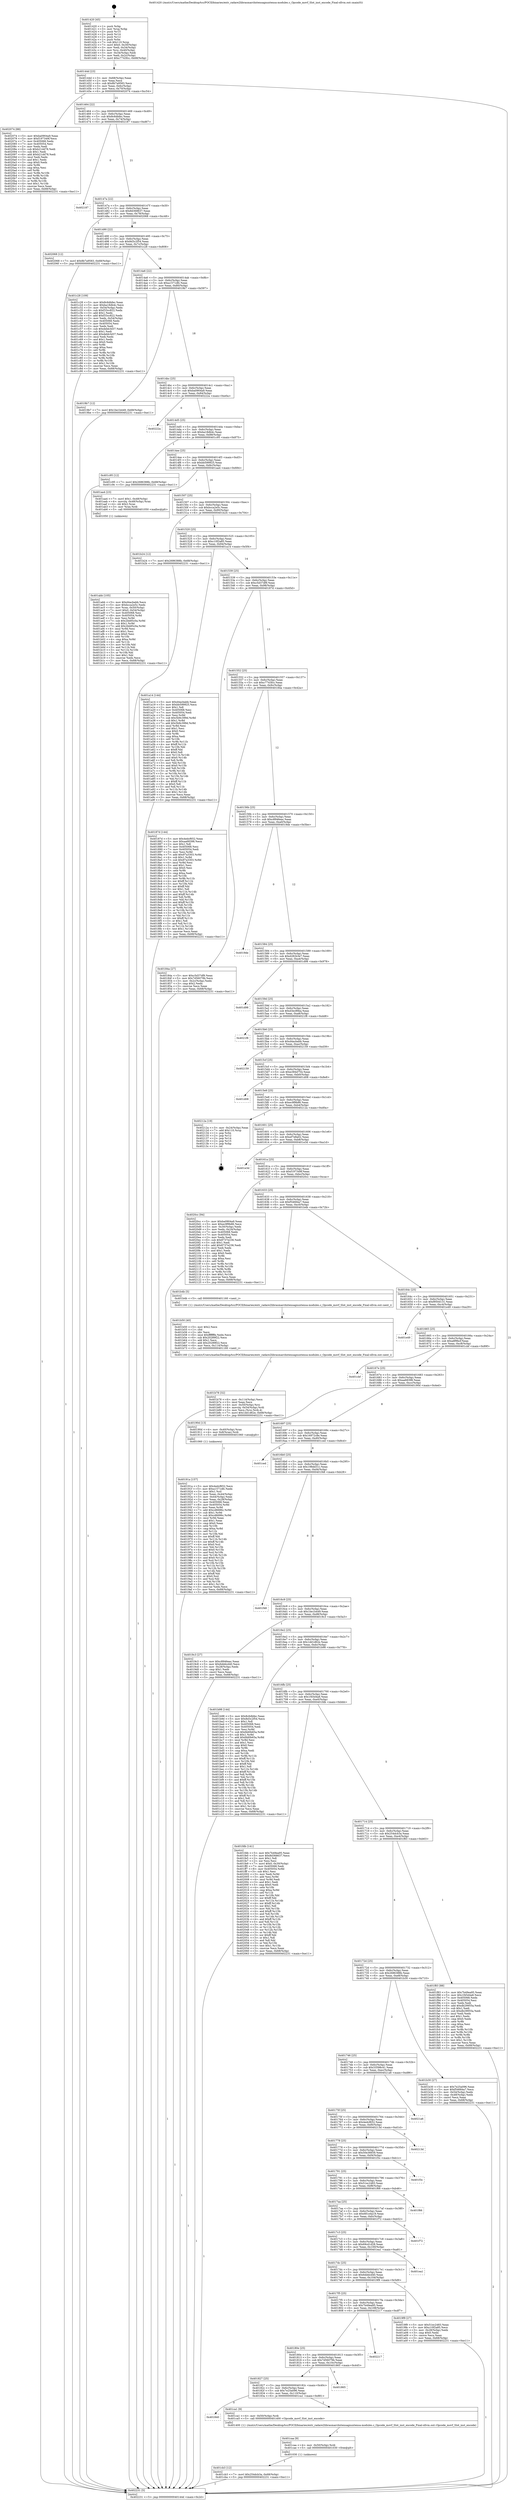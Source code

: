 digraph "0x401420" {
  label = "0x401420 (/mnt/c/Users/mathe/Desktop/tcc/POCII/binaries/extr_radare2librasmarchxtensagnuxtensa-modules.c_Opcode_movf_Slot_inst_encode_Final-ollvm.out::main(0))"
  labelloc = "t"
  node[shape=record]

  Entry [label="",width=0.3,height=0.3,shape=circle,fillcolor=black,style=filled]
  "0x40144d" [label="{
     0x40144d [23]\l
     | [instrs]\l
     &nbsp;&nbsp;0x40144d \<+3\>: mov -0x68(%rbp),%eax\l
     &nbsp;&nbsp;0x401450 \<+2\>: mov %eax,%ecx\l
     &nbsp;&nbsp;0x401452 \<+6\>: sub $0x8b7a9583,%ecx\l
     &nbsp;&nbsp;0x401458 \<+3\>: mov %eax,-0x6c(%rbp)\l
     &nbsp;&nbsp;0x40145b \<+3\>: mov %ecx,-0x70(%rbp)\l
     &nbsp;&nbsp;0x40145e \<+6\>: je 0000000000402074 \<main+0xc54\>\l
  }"]
  "0x402074" [label="{
     0x402074 [88]\l
     | [instrs]\l
     &nbsp;&nbsp;0x402074 \<+5\>: mov $0xba0904a9,%eax\l
     &nbsp;&nbsp;0x402079 \<+5\>: mov $0xf197349f,%ecx\l
     &nbsp;&nbsp;0x40207e \<+7\>: mov 0x405068,%edx\l
     &nbsp;&nbsp;0x402085 \<+7\>: mov 0x405054,%esi\l
     &nbsp;&nbsp;0x40208c \<+2\>: mov %edx,%edi\l
     &nbsp;&nbsp;0x40208e \<+6\>: sub $0xb21dd78,%edi\l
     &nbsp;&nbsp;0x402094 \<+3\>: sub $0x1,%edi\l
     &nbsp;&nbsp;0x402097 \<+6\>: add $0xb21dd78,%edi\l
     &nbsp;&nbsp;0x40209d \<+3\>: imul %edi,%edx\l
     &nbsp;&nbsp;0x4020a0 \<+3\>: and $0x1,%edx\l
     &nbsp;&nbsp;0x4020a3 \<+3\>: cmp $0x0,%edx\l
     &nbsp;&nbsp;0x4020a6 \<+4\>: sete %r8b\l
     &nbsp;&nbsp;0x4020aa \<+3\>: cmp $0xa,%esi\l
     &nbsp;&nbsp;0x4020ad \<+4\>: setl %r9b\l
     &nbsp;&nbsp;0x4020b1 \<+3\>: mov %r8b,%r10b\l
     &nbsp;&nbsp;0x4020b4 \<+3\>: and %r9b,%r10b\l
     &nbsp;&nbsp;0x4020b7 \<+3\>: xor %r9b,%r8b\l
     &nbsp;&nbsp;0x4020ba \<+3\>: or %r8b,%r10b\l
     &nbsp;&nbsp;0x4020bd \<+4\>: test $0x1,%r10b\l
     &nbsp;&nbsp;0x4020c1 \<+3\>: cmovne %ecx,%eax\l
     &nbsp;&nbsp;0x4020c4 \<+3\>: mov %eax,-0x68(%rbp)\l
     &nbsp;&nbsp;0x4020c7 \<+5\>: jmp 0000000000402231 \<main+0xe11\>\l
  }"]
  "0x401464" [label="{
     0x401464 [22]\l
     | [instrs]\l
     &nbsp;&nbsp;0x401464 \<+5\>: jmp 0000000000401469 \<main+0x49\>\l
     &nbsp;&nbsp;0x401469 \<+3\>: mov -0x6c(%rbp),%eax\l
     &nbsp;&nbsp;0x40146c \<+5\>: sub $0x8c6dbfec,%eax\l
     &nbsp;&nbsp;0x401471 \<+3\>: mov %eax,-0x74(%rbp)\l
     &nbsp;&nbsp;0x401474 \<+6\>: je 0000000000402187 \<main+0xd67\>\l
  }"]
  Exit [label="",width=0.3,height=0.3,shape=circle,fillcolor=black,style=filled,peripheries=2]
  "0x402187" [label="{
     0x402187\l
  }", style=dashed]
  "0x40147a" [label="{
     0x40147a [22]\l
     | [instrs]\l
     &nbsp;&nbsp;0x40147a \<+5\>: jmp 000000000040147f \<main+0x5f\>\l
     &nbsp;&nbsp;0x40147f \<+3\>: mov -0x6c(%rbp),%eax\l
     &nbsp;&nbsp;0x401482 \<+5\>: sub $0x8d368637,%eax\l
     &nbsp;&nbsp;0x401487 \<+3\>: mov %eax,-0x78(%rbp)\l
     &nbsp;&nbsp;0x40148a \<+6\>: je 0000000000402068 \<main+0xc48\>\l
  }"]
  "0x401cb3" [label="{
     0x401cb3 [12]\l
     | [instrs]\l
     &nbsp;&nbsp;0x401cb3 \<+7\>: movl $0x254dcb3a,-0x68(%rbp)\l
     &nbsp;&nbsp;0x401cba \<+5\>: jmp 0000000000402231 \<main+0xe11\>\l
  }"]
  "0x402068" [label="{
     0x402068 [12]\l
     | [instrs]\l
     &nbsp;&nbsp;0x402068 \<+7\>: movl $0x8b7a9583,-0x68(%rbp)\l
     &nbsp;&nbsp;0x40206f \<+5\>: jmp 0000000000402231 \<main+0xe11\>\l
  }"]
  "0x401490" [label="{
     0x401490 [22]\l
     | [instrs]\l
     &nbsp;&nbsp;0x401490 \<+5\>: jmp 0000000000401495 \<main+0x75\>\l
     &nbsp;&nbsp;0x401495 \<+3\>: mov -0x6c(%rbp),%eax\l
     &nbsp;&nbsp;0x401498 \<+5\>: sub $0x8d3c2f54,%eax\l
     &nbsp;&nbsp;0x40149d \<+3\>: mov %eax,-0x7c(%rbp)\l
     &nbsp;&nbsp;0x4014a0 \<+6\>: je 0000000000401c28 \<main+0x808\>\l
  }"]
  "0x401caa" [label="{
     0x401caa [9]\l
     | [instrs]\l
     &nbsp;&nbsp;0x401caa \<+4\>: mov -0x50(%rbp),%rdi\l
     &nbsp;&nbsp;0x401cae \<+5\>: call 0000000000401030 \<free@plt\>\l
     | [calls]\l
     &nbsp;&nbsp;0x401030 \{1\} (unknown)\l
  }"]
  "0x401c28" [label="{
     0x401c28 [109]\l
     | [instrs]\l
     &nbsp;&nbsp;0x401c28 \<+5\>: mov $0x8c6dbfec,%eax\l
     &nbsp;&nbsp;0x401c2d \<+5\>: mov $0xba18db4c,%ecx\l
     &nbsp;&nbsp;0x401c32 \<+3\>: mov -0x54(%rbp),%edx\l
     &nbsp;&nbsp;0x401c35 \<+6\>: sub $0xf33cc822,%edx\l
     &nbsp;&nbsp;0x401c3b \<+3\>: add $0x1,%edx\l
     &nbsp;&nbsp;0x401c3e \<+6\>: add $0xf33cc822,%edx\l
     &nbsp;&nbsp;0x401c44 \<+3\>: mov %edx,-0x54(%rbp)\l
     &nbsp;&nbsp;0x401c47 \<+7\>: mov 0x405068,%edx\l
     &nbsp;&nbsp;0x401c4e \<+7\>: mov 0x405054,%esi\l
     &nbsp;&nbsp;0x401c55 \<+2\>: mov %edx,%edi\l
     &nbsp;&nbsp;0x401c57 \<+6\>: sub $0xdebb3d37,%edi\l
     &nbsp;&nbsp;0x401c5d \<+3\>: sub $0x1,%edi\l
     &nbsp;&nbsp;0x401c60 \<+6\>: add $0xdebb3d37,%edi\l
     &nbsp;&nbsp;0x401c66 \<+3\>: imul %edi,%edx\l
     &nbsp;&nbsp;0x401c69 \<+3\>: and $0x1,%edx\l
     &nbsp;&nbsp;0x401c6c \<+3\>: cmp $0x0,%edx\l
     &nbsp;&nbsp;0x401c6f \<+4\>: sete %r8b\l
     &nbsp;&nbsp;0x401c73 \<+3\>: cmp $0xa,%esi\l
     &nbsp;&nbsp;0x401c76 \<+4\>: setl %r9b\l
     &nbsp;&nbsp;0x401c7a \<+3\>: mov %r8b,%r10b\l
     &nbsp;&nbsp;0x401c7d \<+3\>: and %r9b,%r10b\l
     &nbsp;&nbsp;0x401c80 \<+3\>: xor %r9b,%r8b\l
     &nbsp;&nbsp;0x401c83 \<+3\>: or %r8b,%r10b\l
     &nbsp;&nbsp;0x401c86 \<+4\>: test $0x1,%r10b\l
     &nbsp;&nbsp;0x401c8a \<+3\>: cmovne %ecx,%eax\l
     &nbsp;&nbsp;0x401c8d \<+3\>: mov %eax,-0x68(%rbp)\l
     &nbsp;&nbsp;0x401c90 \<+5\>: jmp 0000000000402231 \<main+0xe11\>\l
  }"]
  "0x4014a6" [label="{
     0x4014a6 [22]\l
     | [instrs]\l
     &nbsp;&nbsp;0x4014a6 \<+5\>: jmp 00000000004014ab \<main+0x8b\>\l
     &nbsp;&nbsp;0x4014ab \<+3\>: mov -0x6c(%rbp),%eax\l
     &nbsp;&nbsp;0x4014ae \<+5\>: sub $0xa1571dfc,%eax\l
     &nbsp;&nbsp;0x4014b3 \<+3\>: mov %eax,-0x80(%rbp)\l
     &nbsp;&nbsp;0x4014b6 \<+6\>: je 00000000004019b7 \<main+0x597\>\l
  }"]
  "0x401840" [label="{
     0x401840\l
  }", style=dashed]
  "0x4019b7" [label="{
     0x4019b7 [12]\l
     | [instrs]\l
     &nbsp;&nbsp;0x4019b7 \<+7\>: movl $0x1be1b449,-0x68(%rbp)\l
     &nbsp;&nbsp;0x4019be \<+5\>: jmp 0000000000402231 \<main+0xe11\>\l
  }"]
  "0x4014bc" [label="{
     0x4014bc [25]\l
     | [instrs]\l
     &nbsp;&nbsp;0x4014bc \<+5\>: jmp 00000000004014c1 \<main+0xa1\>\l
     &nbsp;&nbsp;0x4014c1 \<+3\>: mov -0x6c(%rbp),%eax\l
     &nbsp;&nbsp;0x4014c4 \<+5\>: sub $0xba0904a9,%eax\l
     &nbsp;&nbsp;0x4014c9 \<+6\>: mov %eax,-0x84(%rbp)\l
     &nbsp;&nbsp;0x4014cf \<+6\>: je 000000000040222a \<main+0xe0a\>\l
  }"]
  "0x401ca1" [label="{
     0x401ca1 [9]\l
     | [instrs]\l
     &nbsp;&nbsp;0x401ca1 \<+4\>: mov -0x50(%rbp),%rdi\l
     &nbsp;&nbsp;0x401ca5 \<+5\>: call 0000000000401400 \<Opcode_movf_Slot_inst_encode\>\l
     | [calls]\l
     &nbsp;&nbsp;0x401400 \{1\} (/mnt/c/Users/mathe/Desktop/tcc/POCII/binaries/extr_radare2librasmarchxtensagnuxtensa-modules.c_Opcode_movf_Slot_inst_encode_Final-ollvm.out::Opcode_movf_Slot_inst_encode)\l
  }"]
  "0x40222a" [label="{
     0x40222a\l
  }", style=dashed]
  "0x4014d5" [label="{
     0x4014d5 [25]\l
     | [instrs]\l
     &nbsp;&nbsp;0x4014d5 \<+5\>: jmp 00000000004014da \<main+0xba\>\l
     &nbsp;&nbsp;0x4014da \<+3\>: mov -0x6c(%rbp),%eax\l
     &nbsp;&nbsp;0x4014dd \<+5\>: sub $0xba18db4c,%eax\l
     &nbsp;&nbsp;0x4014e2 \<+6\>: mov %eax,-0x88(%rbp)\l
     &nbsp;&nbsp;0x4014e8 \<+6\>: je 0000000000401c95 \<main+0x875\>\l
  }"]
  "0x401827" [label="{
     0x401827 [25]\l
     | [instrs]\l
     &nbsp;&nbsp;0x401827 \<+5\>: jmp 000000000040182c \<main+0x40c\>\l
     &nbsp;&nbsp;0x40182c \<+3\>: mov -0x6c(%rbp),%eax\l
     &nbsp;&nbsp;0x40182f \<+5\>: sub $0x7e25a096,%eax\l
     &nbsp;&nbsp;0x401834 \<+6\>: mov %eax,-0x110(%rbp)\l
     &nbsp;&nbsp;0x40183a \<+6\>: je 0000000000401ca1 \<main+0x881\>\l
  }"]
  "0x401c95" [label="{
     0x401c95 [12]\l
     | [instrs]\l
     &nbsp;&nbsp;0x401c95 \<+7\>: movl $0x2686388b,-0x68(%rbp)\l
     &nbsp;&nbsp;0x401c9c \<+5\>: jmp 0000000000402231 \<main+0xe11\>\l
  }"]
  "0x4014ee" [label="{
     0x4014ee [25]\l
     | [instrs]\l
     &nbsp;&nbsp;0x4014ee \<+5\>: jmp 00000000004014f3 \<main+0xd3\>\l
     &nbsp;&nbsp;0x4014f3 \<+3\>: mov -0x6c(%rbp),%eax\l
     &nbsp;&nbsp;0x4014f6 \<+5\>: sub $0xbb599925,%eax\l
     &nbsp;&nbsp;0x4014fb \<+6\>: mov %eax,-0x8c(%rbp)\l
     &nbsp;&nbsp;0x401501 \<+6\>: je 0000000000401aa4 \<main+0x684\>\l
  }"]
  "0x401865" [label="{
     0x401865\l
  }", style=dashed]
  "0x401aa4" [label="{
     0x401aa4 [23]\l
     | [instrs]\l
     &nbsp;&nbsp;0x401aa4 \<+7\>: movl $0x1,-0x48(%rbp)\l
     &nbsp;&nbsp;0x401aab \<+4\>: movslq -0x48(%rbp),%rax\l
     &nbsp;&nbsp;0x401aaf \<+4\>: shl $0x2,%rax\l
     &nbsp;&nbsp;0x401ab3 \<+3\>: mov %rax,%rdi\l
     &nbsp;&nbsp;0x401ab6 \<+5\>: call 0000000000401050 \<malloc@plt\>\l
     | [calls]\l
     &nbsp;&nbsp;0x401050 \{1\} (unknown)\l
  }"]
  "0x401507" [label="{
     0x401507 [25]\l
     | [instrs]\l
     &nbsp;&nbsp;0x401507 \<+5\>: jmp 000000000040150c \<main+0xec\>\l
     &nbsp;&nbsp;0x40150c \<+3\>: mov -0x6c(%rbp),%eax\l
     &nbsp;&nbsp;0x40150f \<+5\>: sub $0xbcca2e5c,%eax\l
     &nbsp;&nbsp;0x401514 \<+6\>: mov %eax,-0x90(%rbp)\l
     &nbsp;&nbsp;0x40151a \<+6\>: je 0000000000401b24 \<main+0x704\>\l
  }"]
  "0x40180e" [label="{
     0x40180e [25]\l
     | [instrs]\l
     &nbsp;&nbsp;0x40180e \<+5\>: jmp 0000000000401813 \<main+0x3f3\>\l
     &nbsp;&nbsp;0x401813 \<+3\>: mov -0x6c(%rbp),%eax\l
     &nbsp;&nbsp;0x401816 \<+5\>: sub $0x7d56079b,%eax\l
     &nbsp;&nbsp;0x40181b \<+6\>: mov %eax,-0x10c(%rbp)\l
     &nbsp;&nbsp;0x401821 \<+6\>: je 0000000000401865 \<main+0x445\>\l
  }"]
  "0x401b24" [label="{
     0x401b24 [12]\l
     | [instrs]\l
     &nbsp;&nbsp;0x401b24 \<+7\>: movl $0x2686388b,-0x68(%rbp)\l
     &nbsp;&nbsp;0x401b2b \<+5\>: jmp 0000000000402231 \<main+0xe11\>\l
  }"]
  "0x401520" [label="{
     0x401520 [25]\l
     | [instrs]\l
     &nbsp;&nbsp;0x401520 \<+5\>: jmp 0000000000401525 \<main+0x105\>\l
     &nbsp;&nbsp;0x401525 \<+3\>: mov -0x6c(%rbp),%eax\l
     &nbsp;&nbsp;0x401528 \<+5\>: sub $0xc10f2a85,%eax\l
     &nbsp;&nbsp;0x40152d \<+6\>: mov %eax,-0x94(%rbp)\l
     &nbsp;&nbsp;0x401533 \<+6\>: je 0000000000401a14 \<main+0x5f4\>\l
  }"]
  "0x402217" [label="{
     0x402217\l
  }", style=dashed]
  "0x401a14" [label="{
     0x401a14 [144]\l
     | [instrs]\l
     &nbsp;&nbsp;0x401a14 \<+5\>: mov $0xd4acbabb,%eax\l
     &nbsp;&nbsp;0x401a19 \<+5\>: mov $0xbb599925,%ecx\l
     &nbsp;&nbsp;0x401a1e \<+2\>: mov $0x1,%dl\l
     &nbsp;&nbsp;0x401a20 \<+7\>: mov 0x405068,%esi\l
     &nbsp;&nbsp;0x401a27 \<+7\>: mov 0x405054,%edi\l
     &nbsp;&nbsp;0x401a2e \<+3\>: mov %esi,%r8d\l
     &nbsp;&nbsp;0x401a31 \<+7\>: sub $0x5b9c399d,%r8d\l
     &nbsp;&nbsp;0x401a38 \<+4\>: sub $0x1,%r8d\l
     &nbsp;&nbsp;0x401a3c \<+7\>: add $0x5b9c399d,%r8d\l
     &nbsp;&nbsp;0x401a43 \<+4\>: imul %r8d,%esi\l
     &nbsp;&nbsp;0x401a47 \<+3\>: and $0x1,%esi\l
     &nbsp;&nbsp;0x401a4a \<+3\>: cmp $0x0,%esi\l
     &nbsp;&nbsp;0x401a4d \<+4\>: sete %r9b\l
     &nbsp;&nbsp;0x401a51 \<+3\>: cmp $0xa,%edi\l
     &nbsp;&nbsp;0x401a54 \<+4\>: setl %r10b\l
     &nbsp;&nbsp;0x401a58 \<+3\>: mov %r9b,%r11b\l
     &nbsp;&nbsp;0x401a5b \<+4\>: xor $0xff,%r11b\l
     &nbsp;&nbsp;0x401a5f \<+3\>: mov %r10b,%bl\l
     &nbsp;&nbsp;0x401a62 \<+3\>: xor $0xff,%bl\l
     &nbsp;&nbsp;0x401a65 \<+3\>: xor $0x0,%dl\l
     &nbsp;&nbsp;0x401a68 \<+3\>: mov %r11b,%r14b\l
     &nbsp;&nbsp;0x401a6b \<+4\>: and $0x0,%r14b\l
     &nbsp;&nbsp;0x401a6f \<+3\>: and %dl,%r9b\l
     &nbsp;&nbsp;0x401a72 \<+3\>: mov %bl,%r15b\l
     &nbsp;&nbsp;0x401a75 \<+4\>: and $0x0,%r15b\l
     &nbsp;&nbsp;0x401a79 \<+3\>: and %dl,%r10b\l
     &nbsp;&nbsp;0x401a7c \<+3\>: or %r9b,%r14b\l
     &nbsp;&nbsp;0x401a7f \<+3\>: or %r10b,%r15b\l
     &nbsp;&nbsp;0x401a82 \<+3\>: xor %r15b,%r14b\l
     &nbsp;&nbsp;0x401a85 \<+3\>: or %bl,%r11b\l
     &nbsp;&nbsp;0x401a88 \<+4\>: xor $0xff,%r11b\l
     &nbsp;&nbsp;0x401a8c \<+3\>: or $0x0,%dl\l
     &nbsp;&nbsp;0x401a8f \<+3\>: and %dl,%r11b\l
     &nbsp;&nbsp;0x401a92 \<+3\>: or %r11b,%r14b\l
     &nbsp;&nbsp;0x401a95 \<+4\>: test $0x1,%r14b\l
     &nbsp;&nbsp;0x401a99 \<+3\>: cmovne %ecx,%eax\l
     &nbsp;&nbsp;0x401a9c \<+3\>: mov %eax,-0x68(%rbp)\l
     &nbsp;&nbsp;0x401a9f \<+5\>: jmp 0000000000402231 \<main+0xe11\>\l
  }"]
  "0x401539" [label="{
     0x401539 [25]\l
     | [instrs]\l
     &nbsp;&nbsp;0x401539 \<+5\>: jmp 000000000040153e \<main+0x11e\>\l
     &nbsp;&nbsp;0x40153e \<+3\>: mov -0x6c(%rbp),%eax\l
     &nbsp;&nbsp;0x401541 \<+5\>: sub $0xc5d37df9,%eax\l
     &nbsp;&nbsp;0x401546 \<+6\>: mov %eax,-0x98(%rbp)\l
     &nbsp;&nbsp;0x40154c \<+6\>: je 000000000040187d \<main+0x45d\>\l
  }"]
  "0x401b78" [label="{
     0x401b78 [32]\l
     | [instrs]\l
     &nbsp;&nbsp;0x401b78 \<+6\>: mov -0x114(%rbp),%ecx\l
     &nbsp;&nbsp;0x401b7e \<+3\>: imul %eax,%ecx\l
     &nbsp;&nbsp;0x401b81 \<+4\>: mov -0x50(%rbp),%rsi\l
     &nbsp;&nbsp;0x401b85 \<+4\>: movslq -0x54(%rbp),%rdi\l
     &nbsp;&nbsp;0x401b89 \<+3\>: mov %ecx,(%rsi,%rdi,4)\l
     &nbsp;&nbsp;0x401b8c \<+7\>: movl $0x1dd1d62e,-0x68(%rbp)\l
     &nbsp;&nbsp;0x401b93 \<+5\>: jmp 0000000000402231 \<main+0xe11\>\l
  }"]
  "0x40187d" [label="{
     0x40187d [144]\l
     | [instrs]\l
     &nbsp;&nbsp;0x40187d \<+5\>: mov $0x4edcf652,%eax\l
     &nbsp;&nbsp;0x401882 \<+5\>: mov $0xaa68398,%ecx\l
     &nbsp;&nbsp;0x401887 \<+2\>: mov $0x1,%dl\l
     &nbsp;&nbsp;0x401889 \<+7\>: mov 0x405068,%esi\l
     &nbsp;&nbsp;0x401890 \<+7\>: mov 0x405054,%edi\l
     &nbsp;&nbsp;0x401897 \<+3\>: mov %esi,%r8d\l
     &nbsp;&nbsp;0x40189a \<+7\>: add $0x97a3303,%r8d\l
     &nbsp;&nbsp;0x4018a1 \<+4\>: sub $0x1,%r8d\l
     &nbsp;&nbsp;0x4018a5 \<+7\>: sub $0x97a3303,%r8d\l
     &nbsp;&nbsp;0x4018ac \<+4\>: imul %r8d,%esi\l
     &nbsp;&nbsp;0x4018b0 \<+3\>: and $0x1,%esi\l
     &nbsp;&nbsp;0x4018b3 \<+3\>: cmp $0x0,%esi\l
     &nbsp;&nbsp;0x4018b6 \<+4\>: sete %r9b\l
     &nbsp;&nbsp;0x4018ba \<+3\>: cmp $0xa,%edi\l
     &nbsp;&nbsp;0x4018bd \<+4\>: setl %r10b\l
     &nbsp;&nbsp;0x4018c1 \<+3\>: mov %r9b,%r11b\l
     &nbsp;&nbsp;0x4018c4 \<+4\>: xor $0xff,%r11b\l
     &nbsp;&nbsp;0x4018c8 \<+3\>: mov %r10b,%bl\l
     &nbsp;&nbsp;0x4018cb \<+3\>: xor $0xff,%bl\l
     &nbsp;&nbsp;0x4018ce \<+3\>: xor $0x1,%dl\l
     &nbsp;&nbsp;0x4018d1 \<+3\>: mov %r11b,%r14b\l
     &nbsp;&nbsp;0x4018d4 \<+4\>: and $0xff,%r14b\l
     &nbsp;&nbsp;0x4018d8 \<+3\>: and %dl,%r9b\l
     &nbsp;&nbsp;0x4018db \<+3\>: mov %bl,%r15b\l
     &nbsp;&nbsp;0x4018de \<+4\>: and $0xff,%r15b\l
     &nbsp;&nbsp;0x4018e2 \<+3\>: and %dl,%r10b\l
     &nbsp;&nbsp;0x4018e5 \<+3\>: or %r9b,%r14b\l
     &nbsp;&nbsp;0x4018e8 \<+3\>: or %r10b,%r15b\l
     &nbsp;&nbsp;0x4018eb \<+3\>: xor %r15b,%r14b\l
     &nbsp;&nbsp;0x4018ee \<+3\>: or %bl,%r11b\l
     &nbsp;&nbsp;0x4018f1 \<+4\>: xor $0xff,%r11b\l
     &nbsp;&nbsp;0x4018f5 \<+3\>: or $0x1,%dl\l
     &nbsp;&nbsp;0x4018f8 \<+3\>: and %dl,%r11b\l
     &nbsp;&nbsp;0x4018fb \<+3\>: or %r11b,%r14b\l
     &nbsp;&nbsp;0x4018fe \<+4\>: test $0x1,%r14b\l
     &nbsp;&nbsp;0x401902 \<+3\>: cmovne %ecx,%eax\l
     &nbsp;&nbsp;0x401905 \<+3\>: mov %eax,-0x68(%rbp)\l
     &nbsp;&nbsp;0x401908 \<+5\>: jmp 0000000000402231 \<main+0xe11\>\l
  }"]
  "0x401552" [label="{
     0x401552 [25]\l
     | [instrs]\l
     &nbsp;&nbsp;0x401552 \<+5\>: jmp 0000000000401557 \<main+0x137\>\l
     &nbsp;&nbsp;0x401557 \<+3\>: mov -0x6c(%rbp),%eax\l
     &nbsp;&nbsp;0x40155a \<+5\>: sub $0xc7743fcc,%eax\l
     &nbsp;&nbsp;0x40155f \<+6\>: mov %eax,-0x9c(%rbp)\l
     &nbsp;&nbsp;0x401565 \<+6\>: je 000000000040184a \<main+0x42a\>\l
  }"]
  "0x401b50" [label="{
     0x401b50 [40]\l
     | [instrs]\l
     &nbsp;&nbsp;0x401b50 \<+5\>: mov $0x2,%ecx\l
     &nbsp;&nbsp;0x401b55 \<+1\>: cltd\l
     &nbsp;&nbsp;0x401b56 \<+2\>: idiv %ecx\l
     &nbsp;&nbsp;0x401b58 \<+6\>: imul $0xfffffffe,%edx,%ecx\l
     &nbsp;&nbsp;0x401b5e \<+6\>: sub $0x20289f22,%ecx\l
     &nbsp;&nbsp;0x401b64 \<+3\>: add $0x1,%ecx\l
     &nbsp;&nbsp;0x401b67 \<+6\>: add $0x20289f22,%ecx\l
     &nbsp;&nbsp;0x401b6d \<+6\>: mov %ecx,-0x114(%rbp)\l
     &nbsp;&nbsp;0x401b73 \<+5\>: call 0000000000401160 \<next_i\>\l
     | [calls]\l
     &nbsp;&nbsp;0x401160 \{1\} (/mnt/c/Users/mathe/Desktop/tcc/POCII/binaries/extr_radare2librasmarchxtensagnuxtensa-modules.c_Opcode_movf_Slot_inst_encode_Final-ollvm.out::next_i)\l
  }"]
  "0x40184a" [label="{
     0x40184a [27]\l
     | [instrs]\l
     &nbsp;&nbsp;0x40184a \<+5\>: mov $0xc5d37df9,%eax\l
     &nbsp;&nbsp;0x40184f \<+5\>: mov $0x7d56079b,%ecx\l
     &nbsp;&nbsp;0x401854 \<+3\>: mov -0x2c(%rbp),%edx\l
     &nbsp;&nbsp;0x401857 \<+3\>: cmp $0x2,%edx\l
     &nbsp;&nbsp;0x40185a \<+3\>: cmovne %ecx,%eax\l
     &nbsp;&nbsp;0x40185d \<+3\>: mov %eax,-0x68(%rbp)\l
     &nbsp;&nbsp;0x401860 \<+5\>: jmp 0000000000402231 \<main+0xe11\>\l
  }"]
  "0x40156b" [label="{
     0x40156b [25]\l
     | [instrs]\l
     &nbsp;&nbsp;0x40156b \<+5\>: jmp 0000000000401570 \<main+0x150\>\l
     &nbsp;&nbsp;0x401570 \<+3\>: mov -0x6c(%rbp),%eax\l
     &nbsp;&nbsp;0x401573 \<+5\>: sub $0xc8946eac,%eax\l
     &nbsp;&nbsp;0x401578 \<+6\>: mov %eax,-0xa0(%rbp)\l
     &nbsp;&nbsp;0x40157e \<+6\>: je 00000000004019de \<main+0x5be\>\l
  }"]
  "0x402231" [label="{
     0x402231 [5]\l
     | [instrs]\l
     &nbsp;&nbsp;0x402231 \<+5\>: jmp 000000000040144d \<main+0x2d\>\l
  }"]
  "0x401420" [label="{
     0x401420 [45]\l
     | [instrs]\l
     &nbsp;&nbsp;0x401420 \<+1\>: push %rbp\l
     &nbsp;&nbsp;0x401421 \<+3\>: mov %rsp,%rbp\l
     &nbsp;&nbsp;0x401424 \<+2\>: push %r15\l
     &nbsp;&nbsp;0x401426 \<+2\>: push %r14\l
     &nbsp;&nbsp;0x401428 \<+2\>: push %r12\l
     &nbsp;&nbsp;0x40142a \<+1\>: push %rbx\l
     &nbsp;&nbsp;0x40142b \<+7\>: sub $0x110,%rsp\l
     &nbsp;&nbsp;0x401432 \<+7\>: movl $0x0,-0x30(%rbp)\l
     &nbsp;&nbsp;0x401439 \<+3\>: mov %edi,-0x34(%rbp)\l
     &nbsp;&nbsp;0x40143c \<+4\>: mov %rsi,-0x40(%rbp)\l
     &nbsp;&nbsp;0x401440 \<+3\>: mov -0x34(%rbp),%edi\l
     &nbsp;&nbsp;0x401443 \<+3\>: mov %edi,-0x2c(%rbp)\l
     &nbsp;&nbsp;0x401446 \<+7\>: movl $0xc7743fcc,-0x68(%rbp)\l
  }"]
  "0x401abb" [label="{
     0x401abb [105]\l
     | [instrs]\l
     &nbsp;&nbsp;0x401abb \<+5\>: mov $0xd4acbabb,%ecx\l
     &nbsp;&nbsp;0x401ac0 \<+5\>: mov $0xbcca2e5c,%edx\l
     &nbsp;&nbsp;0x401ac5 \<+4\>: mov %rax,-0x50(%rbp)\l
     &nbsp;&nbsp;0x401ac9 \<+7\>: movl $0x0,-0x54(%rbp)\l
     &nbsp;&nbsp;0x401ad0 \<+7\>: mov 0x405068,%esi\l
     &nbsp;&nbsp;0x401ad7 \<+8\>: mov 0x405054,%r8d\l
     &nbsp;&nbsp;0x401adf \<+3\>: mov %esi,%r9d\l
     &nbsp;&nbsp;0x401ae2 \<+7\>: sub $0x2bb85c0a,%r9d\l
     &nbsp;&nbsp;0x401ae9 \<+4\>: sub $0x1,%r9d\l
     &nbsp;&nbsp;0x401aed \<+7\>: add $0x2bb85c0a,%r9d\l
     &nbsp;&nbsp;0x401af4 \<+4\>: imul %r9d,%esi\l
     &nbsp;&nbsp;0x401af8 \<+3\>: and $0x1,%esi\l
     &nbsp;&nbsp;0x401afb \<+3\>: cmp $0x0,%esi\l
     &nbsp;&nbsp;0x401afe \<+4\>: sete %r10b\l
     &nbsp;&nbsp;0x401b02 \<+4\>: cmp $0xa,%r8d\l
     &nbsp;&nbsp;0x401b06 \<+4\>: setl %r11b\l
     &nbsp;&nbsp;0x401b0a \<+3\>: mov %r10b,%bl\l
     &nbsp;&nbsp;0x401b0d \<+3\>: and %r11b,%bl\l
     &nbsp;&nbsp;0x401b10 \<+3\>: xor %r11b,%r10b\l
     &nbsp;&nbsp;0x401b13 \<+3\>: or %r10b,%bl\l
     &nbsp;&nbsp;0x401b16 \<+3\>: test $0x1,%bl\l
     &nbsp;&nbsp;0x401b19 \<+3\>: cmovne %edx,%ecx\l
     &nbsp;&nbsp;0x401b1c \<+3\>: mov %ecx,-0x68(%rbp)\l
     &nbsp;&nbsp;0x401b1f \<+5\>: jmp 0000000000402231 \<main+0xe11\>\l
  }"]
  "0x4019de" [label="{
     0x4019de\l
  }", style=dashed]
  "0x401584" [label="{
     0x401584 [25]\l
     | [instrs]\l
     &nbsp;&nbsp;0x401584 \<+5\>: jmp 0000000000401589 \<main+0x169\>\l
     &nbsp;&nbsp;0x401589 \<+3\>: mov -0x6c(%rbp),%eax\l
     &nbsp;&nbsp;0x40158c \<+5\>: sub $0xd282b3e7,%eax\l
     &nbsp;&nbsp;0x401591 \<+6\>: mov %eax,-0xa4(%rbp)\l
     &nbsp;&nbsp;0x401597 \<+6\>: je 0000000000401d98 \<main+0x978\>\l
  }"]
  "0x4017f5" [label="{
     0x4017f5 [25]\l
     | [instrs]\l
     &nbsp;&nbsp;0x4017f5 \<+5\>: jmp 00000000004017fa \<main+0x3da\>\l
     &nbsp;&nbsp;0x4017fa \<+3\>: mov -0x6c(%rbp),%eax\l
     &nbsp;&nbsp;0x4017fd \<+5\>: sub $0x7b49ea95,%eax\l
     &nbsp;&nbsp;0x401802 \<+6\>: mov %eax,-0x108(%rbp)\l
     &nbsp;&nbsp;0x401808 \<+6\>: je 0000000000402217 \<main+0xdf7\>\l
  }"]
  "0x401d98" [label="{
     0x401d98\l
  }", style=dashed]
  "0x40159d" [label="{
     0x40159d [25]\l
     | [instrs]\l
     &nbsp;&nbsp;0x40159d \<+5\>: jmp 00000000004015a2 \<main+0x182\>\l
     &nbsp;&nbsp;0x4015a2 \<+3\>: mov -0x6c(%rbp),%eax\l
     &nbsp;&nbsp;0x4015a5 \<+5\>: sub $0xd3ec89ea,%eax\l
     &nbsp;&nbsp;0x4015aa \<+6\>: mov %eax,-0xa8(%rbp)\l
     &nbsp;&nbsp;0x4015b0 \<+6\>: je 00000000004021f8 \<main+0xdd8\>\l
  }"]
  "0x4019f9" [label="{
     0x4019f9 [27]\l
     | [instrs]\l
     &nbsp;&nbsp;0x4019f9 \<+5\>: mov $0x51ec2483,%eax\l
     &nbsp;&nbsp;0x4019fe \<+5\>: mov $0xc10f2a85,%ecx\l
     &nbsp;&nbsp;0x401a03 \<+3\>: mov -0x28(%rbp),%edx\l
     &nbsp;&nbsp;0x401a06 \<+3\>: cmp $0x0,%edx\l
     &nbsp;&nbsp;0x401a09 \<+3\>: cmove %ecx,%eax\l
     &nbsp;&nbsp;0x401a0c \<+3\>: mov %eax,-0x68(%rbp)\l
     &nbsp;&nbsp;0x401a0f \<+5\>: jmp 0000000000402231 \<main+0xe11\>\l
  }"]
  "0x4021f8" [label="{
     0x4021f8\l
  }", style=dashed]
  "0x4015b6" [label="{
     0x4015b6 [25]\l
     | [instrs]\l
     &nbsp;&nbsp;0x4015b6 \<+5\>: jmp 00000000004015bb \<main+0x19b\>\l
     &nbsp;&nbsp;0x4015bb \<+3\>: mov -0x6c(%rbp),%eax\l
     &nbsp;&nbsp;0x4015be \<+5\>: sub $0xd4acbabb,%eax\l
     &nbsp;&nbsp;0x4015c3 \<+6\>: mov %eax,-0xac(%rbp)\l
     &nbsp;&nbsp;0x4015c9 \<+6\>: je 0000000000402159 \<main+0xd39\>\l
  }"]
  "0x4017dc" [label="{
     0x4017dc [25]\l
     | [instrs]\l
     &nbsp;&nbsp;0x4017dc \<+5\>: jmp 00000000004017e1 \<main+0x3c1\>\l
     &nbsp;&nbsp;0x4017e1 \<+3\>: mov -0x6c(%rbp),%eax\l
     &nbsp;&nbsp;0x4017e4 \<+5\>: sub $0x6dddcd40,%eax\l
     &nbsp;&nbsp;0x4017e9 \<+6\>: mov %eax,-0x104(%rbp)\l
     &nbsp;&nbsp;0x4017ef \<+6\>: je 00000000004019f9 \<main+0x5d9\>\l
  }"]
  "0x402159" [label="{
     0x402159\l
  }", style=dashed]
  "0x4015cf" [label="{
     0x4015cf [25]\l
     | [instrs]\l
     &nbsp;&nbsp;0x4015cf \<+5\>: jmp 00000000004015d4 \<main+0x1b4\>\l
     &nbsp;&nbsp;0x4015d4 \<+3\>: mov -0x6c(%rbp),%eax\l
     &nbsp;&nbsp;0x4015d7 \<+5\>: sub $0xe384d754,%eax\l
     &nbsp;&nbsp;0x4015dc \<+6\>: mov %eax,-0xb0(%rbp)\l
     &nbsp;&nbsp;0x4015e2 \<+6\>: je 0000000000401d08 \<main+0x8e8\>\l
  }"]
  "0x401ea1" [label="{
     0x401ea1\l
  }", style=dashed]
  "0x401d08" [label="{
     0x401d08\l
  }", style=dashed]
  "0x4015e8" [label="{
     0x4015e8 [25]\l
     | [instrs]\l
     &nbsp;&nbsp;0x4015e8 \<+5\>: jmp 00000000004015ed \<main+0x1cd\>\l
     &nbsp;&nbsp;0x4015ed \<+3\>: mov -0x6c(%rbp),%eax\l
     &nbsp;&nbsp;0x4015f0 \<+5\>: sub $0xec9f9b86,%eax\l
     &nbsp;&nbsp;0x4015f5 \<+6\>: mov %eax,-0xb4(%rbp)\l
     &nbsp;&nbsp;0x4015fb \<+6\>: je 000000000040212a \<main+0xd0a\>\l
  }"]
  "0x4017c3" [label="{
     0x4017c3 [25]\l
     | [instrs]\l
     &nbsp;&nbsp;0x4017c3 \<+5\>: jmp 00000000004017c8 \<main+0x3a8\>\l
     &nbsp;&nbsp;0x4017c8 \<+3\>: mov -0x6c(%rbp),%eax\l
     &nbsp;&nbsp;0x4017cb \<+5\>: sub $0x69cd1d28,%eax\l
     &nbsp;&nbsp;0x4017d0 \<+6\>: mov %eax,-0x100(%rbp)\l
     &nbsp;&nbsp;0x4017d6 \<+6\>: je 0000000000401ea1 \<main+0xa81\>\l
  }"]
  "0x40212a" [label="{
     0x40212a [19]\l
     | [instrs]\l
     &nbsp;&nbsp;0x40212a \<+3\>: mov -0x24(%rbp),%eax\l
     &nbsp;&nbsp;0x40212d \<+7\>: add $0x110,%rsp\l
     &nbsp;&nbsp;0x402134 \<+1\>: pop %rbx\l
     &nbsp;&nbsp;0x402135 \<+2\>: pop %r12\l
     &nbsp;&nbsp;0x402137 \<+2\>: pop %r14\l
     &nbsp;&nbsp;0x402139 \<+2\>: pop %r15\l
     &nbsp;&nbsp;0x40213b \<+1\>: pop %rbp\l
     &nbsp;&nbsp;0x40213c \<+1\>: ret\l
  }"]
  "0x401601" [label="{
     0x401601 [25]\l
     | [instrs]\l
     &nbsp;&nbsp;0x401601 \<+5\>: jmp 0000000000401606 \<main+0x1e6\>\l
     &nbsp;&nbsp;0x401606 \<+3\>: mov -0x6c(%rbp),%eax\l
     &nbsp;&nbsp;0x401609 \<+5\>: sub $0xef7e8a02,%eax\l
     &nbsp;&nbsp;0x40160e \<+6\>: mov %eax,-0xb8(%rbp)\l
     &nbsp;&nbsp;0x401614 \<+6\>: je 0000000000401e3d \<main+0xa1d\>\l
  }"]
  "0x401f72" [label="{
     0x401f72\l
  }", style=dashed]
  "0x401e3d" [label="{
     0x401e3d\l
  }", style=dashed]
  "0x40161a" [label="{
     0x40161a [25]\l
     | [instrs]\l
     &nbsp;&nbsp;0x40161a \<+5\>: jmp 000000000040161f \<main+0x1ff\>\l
     &nbsp;&nbsp;0x40161f \<+3\>: mov -0x6c(%rbp),%eax\l
     &nbsp;&nbsp;0x401622 \<+5\>: sub $0xf197349f,%eax\l
     &nbsp;&nbsp;0x401627 \<+6\>: mov %eax,-0xbc(%rbp)\l
     &nbsp;&nbsp;0x40162d \<+6\>: je 00000000004020cc \<main+0xcac\>\l
  }"]
  "0x4017aa" [label="{
     0x4017aa [25]\l
     | [instrs]\l
     &nbsp;&nbsp;0x4017aa \<+5\>: jmp 00000000004017af \<main+0x38f\>\l
     &nbsp;&nbsp;0x4017af \<+3\>: mov -0x6c(%rbp),%eax\l
     &nbsp;&nbsp;0x4017b2 \<+5\>: sub $0x681e4a19,%eax\l
     &nbsp;&nbsp;0x4017b7 \<+6\>: mov %eax,-0xfc(%rbp)\l
     &nbsp;&nbsp;0x4017bd \<+6\>: je 0000000000401f72 \<main+0xb52\>\l
  }"]
  "0x4020cc" [label="{
     0x4020cc [94]\l
     | [instrs]\l
     &nbsp;&nbsp;0x4020cc \<+5\>: mov $0xba0904a9,%eax\l
     &nbsp;&nbsp;0x4020d1 \<+5\>: mov $0xec9f9b86,%ecx\l
     &nbsp;&nbsp;0x4020d6 \<+3\>: mov -0x30(%rbp),%edx\l
     &nbsp;&nbsp;0x4020d9 \<+3\>: mov %edx,-0x24(%rbp)\l
     &nbsp;&nbsp;0x4020dc \<+7\>: mov 0x405068,%edx\l
     &nbsp;&nbsp;0x4020e3 \<+7\>: mov 0x405054,%esi\l
     &nbsp;&nbsp;0x4020ea \<+2\>: mov %edx,%edi\l
     &nbsp;&nbsp;0x4020ec \<+6\>: sub $0x8737e236,%edi\l
     &nbsp;&nbsp;0x4020f2 \<+3\>: sub $0x1,%edi\l
     &nbsp;&nbsp;0x4020f5 \<+6\>: add $0x8737e236,%edi\l
     &nbsp;&nbsp;0x4020fb \<+3\>: imul %edi,%edx\l
     &nbsp;&nbsp;0x4020fe \<+3\>: and $0x1,%edx\l
     &nbsp;&nbsp;0x402101 \<+3\>: cmp $0x0,%edx\l
     &nbsp;&nbsp;0x402104 \<+4\>: sete %r8b\l
     &nbsp;&nbsp;0x402108 \<+3\>: cmp $0xa,%esi\l
     &nbsp;&nbsp;0x40210b \<+4\>: setl %r9b\l
     &nbsp;&nbsp;0x40210f \<+3\>: mov %r8b,%r10b\l
     &nbsp;&nbsp;0x402112 \<+3\>: and %r9b,%r10b\l
     &nbsp;&nbsp;0x402115 \<+3\>: xor %r9b,%r8b\l
     &nbsp;&nbsp;0x402118 \<+3\>: or %r8b,%r10b\l
     &nbsp;&nbsp;0x40211b \<+4\>: test $0x1,%r10b\l
     &nbsp;&nbsp;0x40211f \<+3\>: cmovne %ecx,%eax\l
     &nbsp;&nbsp;0x402122 \<+3\>: mov %eax,-0x68(%rbp)\l
     &nbsp;&nbsp;0x402125 \<+5\>: jmp 0000000000402231 \<main+0xe11\>\l
  }"]
  "0x401633" [label="{
     0x401633 [25]\l
     | [instrs]\l
     &nbsp;&nbsp;0x401633 \<+5\>: jmp 0000000000401638 \<main+0x218\>\l
     &nbsp;&nbsp;0x401638 \<+3\>: mov -0x6c(%rbp),%eax\l
     &nbsp;&nbsp;0x40163b \<+5\>: sub $0xf54684a7,%eax\l
     &nbsp;&nbsp;0x401640 \<+6\>: mov %eax,-0xc0(%rbp)\l
     &nbsp;&nbsp;0x401646 \<+6\>: je 0000000000401b4b \<main+0x72b\>\l
  }"]
  "0x401f66" [label="{
     0x401f66\l
  }", style=dashed]
  "0x401b4b" [label="{
     0x401b4b [5]\l
     | [instrs]\l
     &nbsp;&nbsp;0x401b4b \<+5\>: call 0000000000401160 \<next_i\>\l
     | [calls]\l
     &nbsp;&nbsp;0x401160 \{1\} (/mnt/c/Users/mathe/Desktop/tcc/POCII/binaries/extr_radare2librasmarchxtensagnuxtensa-modules.c_Opcode_movf_Slot_inst_encode_Final-ollvm.out::next_i)\l
  }"]
  "0x40164c" [label="{
     0x40164c [25]\l
     | [instrs]\l
     &nbsp;&nbsp;0x40164c \<+5\>: jmp 0000000000401651 \<main+0x231\>\l
     &nbsp;&nbsp;0x401651 \<+3\>: mov -0x6c(%rbp),%eax\l
     &nbsp;&nbsp;0x401654 \<+5\>: sub $0xf950d131,%eax\l
     &nbsp;&nbsp;0x401659 \<+6\>: mov %eax,-0xc4(%rbp)\l
     &nbsp;&nbsp;0x40165f \<+6\>: je 0000000000401e49 \<main+0xa29\>\l
  }"]
  "0x401791" [label="{
     0x401791 [25]\l
     | [instrs]\l
     &nbsp;&nbsp;0x401791 \<+5\>: jmp 0000000000401796 \<main+0x376\>\l
     &nbsp;&nbsp;0x401796 \<+3\>: mov -0x6c(%rbp),%eax\l
     &nbsp;&nbsp;0x401799 \<+5\>: sub $0x51ec2483,%eax\l
     &nbsp;&nbsp;0x40179e \<+6\>: mov %eax,-0xf8(%rbp)\l
     &nbsp;&nbsp;0x4017a4 \<+6\>: je 0000000000401f66 \<main+0xb46\>\l
  }"]
  "0x401e49" [label="{
     0x401e49\l
  }", style=dashed]
  "0x401665" [label="{
     0x401665 [25]\l
     | [instrs]\l
     &nbsp;&nbsp;0x401665 \<+5\>: jmp 000000000040166a \<main+0x24a\>\l
     &nbsp;&nbsp;0x40166a \<+3\>: mov -0x6c(%rbp),%eax\l
     &nbsp;&nbsp;0x40166d \<+5\>: sub $0xa8f9bcf,%eax\l
     &nbsp;&nbsp;0x401672 \<+6\>: mov %eax,-0xc8(%rbp)\l
     &nbsp;&nbsp;0x401678 \<+6\>: je 0000000000401cbf \<main+0x89f\>\l
  }"]
  "0x401f3c" [label="{
     0x401f3c\l
  }", style=dashed]
  "0x401cbf" [label="{
     0x401cbf\l
  }", style=dashed]
  "0x40167e" [label="{
     0x40167e [25]\l
     | [instrs]\l
     &nbsp;&nbsp;0x40167e \<+5\>: jmp 0000000000401683 \<main+0x263\>\l
     &nbsp;&nbsp;0x401683 \<+3\>: mov -0x6c(%rbp),%eax\l
     &nbsp;&nbsp;0x401686 \<+5\>: sub $0xaa68398,%eax\l
     &nbsp;&nbsp;0x40168b \<+6\>: mov %eax,-0xcc(%rbp)\l
     &nbsp;&nbsp;0x401691 \<+6\>: je 000000000040190d \<main+0x4ed\>\l
  }"]
  "0x401778" [label="{
     0x401778 [25]\l
     | [instrs]\l
     &nbsp;&nbsp;0x401778 \<+5\>: jmp 000000000040177d \<main+0x35d\>\l
     &nbsp;&nbsp;0x40177d \<+3\>: mov -0x6c(%rbp),%eax\l
     &nbsp;&nbsp;0x401780 \<+5\>: sub $0x50e36659,%eax\l
     &nbsp;&nbsp;0x401785 \<+6\>: mov %eax,-0xf4(%rbp)\l
     &nbsp;&nbsp;0x40178b \<+6\>: je 0000000000401f3c \<main+0xb1c\>\l
  }"]
  "0x40190d" [label="{
     0x40190d [13]\l
     | [instrs]\l
     &nbsp;&nbsp;0x40190d \<+4\>: mov -0x40(%rbp),%rax\l
     &nbsp;&nbsp;0x401911 \<+4\>: mov 0x8(%rax),%rdi\l
     &nbsp;&nbsp;0x401915 \<+5\>: call 0000000000401060 \<atoi@plt\>\l
     | [calls]\l
     &nbsp;&nbsp;0x401060 \{1\} (unknown)\l
  }"]
  "0x401697" [label="{
     0x401697 [25]\l
     | [instrs]\l
     &nbsp;&nbsp;0x401697 \<+5\>: jmp 000000000040169c \<main+0x27c\>\l
     &nbsp;&nbsp;0x40169c \<+3\>: mov -0x6c(%rbp),%eax\l
     &nbsp;&nbsp;0x40169f \<+5\>: sub $0x16972c8e,%eax\l
     &nbsp;&nbsp;0x4016a4 \<+6\>: mov %eax,-0xd0(%rbp)\l
     &nbsp;&nbsp;0x4016aa \<+6\>: je 0000000000401ced \<main+0x8cd\>\l
  }"]
  "0x40191a" [label="{
     0x40191a [157]\l
     | [instrs]\l
     &nbsp;&nbsp;0x40191a \<+5\>: mov $0x4edcf652,%ecx\l
     &nbsp;&nbsp;0x40191f \<+5\>: mov $0xa1571dfc,%edx\l
     &nbsp;&nbsp;0x401924 \<+3\>: mov $0x1,%sil\l
     &nbsp;&nbsp;0x401927 \<+3\>: mov %eax,-0x44(%rbp)\l
     &nbsp;&nbsp;0x40192a \<+3\>: mov -0x44(%rbp),%eax\l
     &nbsp;&nbsp;0x40192d \<+3\>: mov %eax,-0x28(%rbp)\l
     &nbsp;&nbsp;0x401930 \<+7\>: mov 0x405068,%eax\l
     &nbsp;&nbsp;0x401937 \<+8\>: mov 0x405054,%r8d\l
     &nbsp;&nbsp;0x40193f \<+3\>: mov %eax,%r9d\l
     &nbsp;&nbsp;0x401942 \<+7\>: add $0xcd6686c,%r9d\l
     &nbsp;&nbsp;0x401949 \<+4\>: sub $0x1,%r9d\l
     &nbsp;&nbsp;0x40194d \<+7\>: sub $0xcd6686c,%r9d\l
     &nbsp;&nbsp;0x401954 \<+4\>: imul %r9d,%eax\l
     &nbsp;&nbsp;0x401958 \<+3\>: and $0x1,%eax\l
     &nbsp;&nbsp;0x40195b \<+3\>: cmp $0x0,%eax\l
     &nbsp;&nbsp;0x40195e \<+4\>: sete %r10b\l
     &nbsp;&nbsp;0x401962 \<+4\>: cmp $0xa,%r8d\l
     &nbsp;&nbsp;0x401966 \<+4\>: setl %r11b\l
     &nbsp;&nbsp;0x40196a \<+3\>: mov %r10b,%bl\l
     &nbsp;&nbsp;0x40196d \<+3\>: xor $0xff,%bl\l
     &nbsp;&nbsp;0x401970 \<+3\>: mov %r11b,%r14b\l
     &nbsp;&nbsp;0x401973 \<+4\>: xor $0xff,%r14b\l
     &nbsp;&nbsp;0x401977 \<+4\>: xor $0x0,%sil\l
     &nbsp;&nbsp;0x40197b \<+3\>: mov %bl,%r15b\l
     &nbsp;&nbsp;0x40197e \<+4\>: and $0x0,%r15b\l
     &nbsp;&nbsp;0x401982 \<+3\>: and %sil,%r10b\l
     &nbsp;&nbsp;0x401985 \<+3\>: mov %r14b,%r12b\l
     &nbsp;&nbsp;0x401988 \<+4\>: and $0x0,%r12b\l
     &nbsp;&nbsp;0x40198c \<+3\>: and %sil,%r11b\l
     &nbsp;&nbsp;0x40198f \<+3\>: or %r10b,%r15b\l
     &nbsp;&nbsp;0x401992 \<+3\>: or %r11b,%r12b\l
     &nbsp;&nbsp;0x401995 \<+3\>: xor %r12b,%r15b\l
     &nbsp;&nbsp;0x401998 \<+3\>: or %r14b,%bl\l
     &nbsp;&nbsp;0x40199b \<+3\>: xor $0xff,%bl\l
     &nbsp;&nbsp;0x40199e \<+4\>: or $0x0,%sil\l
     &nbsp;&nbsp;0x4019a2 \<+3\>: and %sil,%bl\l
     &nbsp;&nbsp;0x4019a5 \<+3\>: or %bl,%r15b\l
     &nbsp;&nbsp;0x4019a8 \<+4\>: test $0x1,%r15b\l
     &nbsp;&nbsp;0x4019ac \<+3\>: cmovne %edx,%ecx\l
     &nbsp;&nbsp;0x4019af \<+3\>: mov %ecx,-0x68(%rbp)\l
     &nbsp;&nbsp;0x4019b2 \<+5\>: jmp 0000000000402231 \<main+0xe11\>\l
  }"]
  "0x40213d" [label="{
     0x40213d\l
  }", style=dashed]
  "0x401ced" [label="{
     0x401ced\l
  }", style=dashed]
  "0x4016b0" [label="{
     0x4016b0 [25]\l
     | [instrs]\l
     &nbsp;&nbsp;0x4016b0 \<+5\>: jmp 00000000004016b5 \<main+0x295\>\l
     &nbsp;&nbsp;0x4016b5 \<+3\>: mov -0x6c(%rbp),%eax\l
     &nbsp;&nbsp;0x4016b8 \<+5\>: sub $0x198dd31c,%eax\l
     &nbsp;&nbsp;0x4016bd \<+6\>: mov %eax,-0xd4(%rbp)\l
     &nbsp;&nbsp;0x4016c3 \<+6\>: je 0000000000401f48 \<main+0xb28\>\l
  }"]
  "0x40175f" [label="{
     0x40175f [25]\l
     | [instrs]\l
     &nbsp;&nbsp;0x40175f \<+5\>: jmp 0000000000401764 \<main+0x344\>\l
     &nbsp;&nbsp;0x401764 \<+3\>: mov -0x6c(%rbp),%eax\l
     &nbsp;&nbsp;0x401767 \<+5\>: sub $0x4edcf652,%eax\l
     &nbsp;&nbsp;0x40176c \<+6\>: mov %eax,-0xf0(%rbp)\l
     &nbsp;&nbsp;0x401772 \<+6\>: je 000000000040213d \<main+0xd1d\>\l
  }"]
  "0x401f48" [label="{
     0x401f48\l
  }", style=dashed]
  "0x4016c9" [label="{
     0x4016c9 [25]\l
     | [instrs]\l
     &nbsp;&nbsp;0x4016c9 \<+5\>: jmp 00000000004016ce \<main+0x2ae\>\l
     &nbsp;&nbsp;0x4016ce \<+3\>: mov -0x6c(%rbp),%eax\l
     &nbsp;&nbsp;0x4016d1 \<+5\>: sub $0x1be1b449,%eax\l
     &nbsp;&nbsp;0x4016d6 \<+6\>: mov %eax,-0xd8(%rbp)\l
     &nbsp;&nbsp;0x4016dc \<+6\>: je 00000000004019c3 \<main+0x5a3\>\l
  }"]
  "0x4021a6" [label="{
     0x4021a6\l
  }", style=dashed]
  "0x4019c3" [label="{
     0x4019c3 [27]\l
     | [instrs]\l
     &nbsp;&nbsp;0x4019c3 \<+5\>: mov $0xc8946eac,%eax\l
     &nbsp;&nbsp;0x4019c8 \<+5\>: mov $0x6dddcd40,%ecx\l
     &nbsp;&nbsp;0x4019cd \<+3\>: mov -0x28(%rbp),%edx\l
     &nbsp;&nbsp;0x4019d0 \<+3\>: cmp $0x1,%edx\l
     &nbsp;&nbsp;0x4019d3 \<+3\>: cmovl %ecx,%eax\l
     &nbsp;&nbsp;0x4019d6 \<+3\>: mov %eax,-0x68(%rbp)\l
     &nbsp;&nbsp;0x4019d9 \<+5\>: jmp 0000000000402231 \<main+0xe11\>\l
  }"]
  "0x4016e2" [label="{
     0x4016e2 [25]\l
     | [instrs]\l
     &nbsp;&nbsp;0x4016e2 \<+5\>: jmp 00000000004016e7 \<main+0x2c7\>\l
     &nbsp;&nbsp;0x4016e7 \<+3\>: mov -0x6c(%rbp),%eax\l
     &nbsp;&nbsp;0x4016ea \<+5\>: sub $0x1dd1d62e,%eax\l
     &nbsp;&nbsp;0x4016ef \<+6\>: mov %eax,-0xdc(%rbp)\l
     &nbsp;&nbsp;0x4016f5 \<+6\>: je 0000000000401b98 \<main+0x778\>\l
  }"]
  "0x401746" [label="{
     0x401746 [25]\l
     | [instrs]\l
     &nbsp;&nbsp;0x401746 \<+5\>: jmp 000000000040174b \<main+0x32b\>\l
     &nbsp;&nbsp;0x40174b \<+3\>: mov -0x6c(%rbp),%eax\l
     &nbsp;&nbsp;0x40174e \<+5\>: sub $0x33598c41,%eax\l
     &nbsp;&nbsp;0x401753 \<+6\>: mov %eax,-0xec(%rbp)\l
     &nbsp;&nbsp;0x401759 \<+6\>: je 00000000004021a6 \<main+0xd86\>\l
  }"]
  "0x401b98" [label="{
     0x401b98 [144]\l
     | [instrs]\l
     &nbsp;&nbsp;0x401b98 \<+5\>: mov $0x8c6dbfec,%eax\l
     &nbsp;&nbsp;0x401b9d \<+5\>: mov $0x8d3c2f54,%ecx\l
     &nbsp;&nbsp;0x401ba2 \<+2\>: mov $0x1,%dl\l
     &nbsp;&nbsp;0x401ba4 \<+7\>: mov 0x405068,%esi\l
     &nbsp;&nbsp;0x401bab \<+7\>: mov 0x405054,%edi\l
     &nbsp;&nbsp;0x401bb2 \<+3\>: mov %esi,%r8d\l
     &nbsp;&nbsp;0x401bb5 \<+7\>: sub $0xfdd0b65a,%r8d\l
     &nbsp;&nbsp;0x401bbc \<+4\>: sub $0x1,%r8d\l
     &nbsp;&nbsp;0x401bc0 \<+7\>: add $0xfdd0b65a,%r8d\l
     &nbsp;&nbsp;0x401bc7 \<+4\>: imul %r8d,%esi\l
     &nbsp;&nbsp;0x401bcb \<+3\>: and $0x1,%esi\l
     &nbsp;&nbsp;0x401bce \<+3\>: cmp $0x0,%esi\l
     &nbsp;&nbsp;0x401bd1 \<+4\>: sete %r9b\l
     &nbsp;&nbsp;0x401bd5 \<+3\>: cmp $0xa,%edi\l
     &nbsp;&nbsp;0x401bd8 \<+4\>: setl %r10b\l
     &nbsp;&nbsp;0x401bdc \<+3\>: mov %r9b,%r11b\l
     &nbsp;&nbsp;0x401bdf \<+4\>: xor $0xff,%r11b\l
     &nbsp;&nbsp;0x401be3 \<+3\>: mov %r10b,%bl\l
     &nbsp;&nbsp;0x401be6 \<+3\>: xor $0xff,%bl\l
     &nbsp;&nbsp;0x401be9 \<+3\>: xor $0x1,%dl\l
     &nbsp;&nbsp;0x401bec \<+3\>: mov %r11b,%r14b\l
     &nbsp;&nbsp;0x401bef \<+4\>: and $0xff,%r14b\l
     &nbsp;&nbsp;0x401bf3 \<+3\>: and %dl,%r9b\l
     &nbsp;&nbsp;0x401bf6 \<+3\>: mov %bl,%r15b\l
     &nbsp;&nbsp;0x401bf9 \<+4\>: and $0xff,%r15b\l
     &nbsp;&nbsp;0x401bfd \<+3\>: and %dl,%r10b\l
     &nbsp;&nbsp;0x401c00 \<+3\>: or %r9b,%r14b\l
     &nbsp;&nbsp;0x401c03 \<+3\>: or %r10b,%r15b\l
     &nbsp;&nbsp;0x401c06 \<+3\>: xor %r15b,%r14b\l
     &nbsp;&nbsp;0x401c09 \<+3\>: or %bl,%r11b\l
     &nbsp;&nbsp;0x401c0c \<+4\>: xor $0xff,%r11b\l
     &nbsp;&nbsp;0x401c10 \<+3\>: or $0x1,%dl\l
     &nbsp;&nbsp;0x401c13 \<+3\>: and %dl,%r11b\l
     &nbsp;&nbsp;0x401c16 \<+3\>: or %r11b,%r14b\l
     &nbsp;&nbsp;0x401c19 \<+4\>: test $0x1,%r14b\l
     &nbsp;&nbsp;0x401c1d \<+3\>: cmovne %ecx,%eax\l
     &nbsp;&nbsp;0x401c20 \<+3\>: mov %eax,-0x68(%rbp)\l
     &nbsp;&nbsp;0x401c23 \<+5\>: jmp 0000000000402231 \<main+0xe11\>\l
  }"]
  "0x4016fb" [label="{
     0x4016fb [25]\l
     | [instrs]\l
     &nbsp;&nbsp;0x4016fb \<+5\>: jmp 0000000000401700 \<main+0x2e0\>\l
     &nbsp;&nbsp;0x401700 \<+3\>: mov -0x6c(%rbp),%eax\l
     &nbsp;&nbsp;0x401703 \<+5\>: sub $0x1f45d4a8,%eax\l
     &nbsp;&nbsp;0x401708 \<+6\>: mov %eax,-0xe0(%rbp)\l
     &nbsp;&nbsp;0x40170e \<+6\>: je 0000000000401fdb \<main+0xbbb\>\l
  }"]
  "0x401b30" [label="{
     0x401b30 [27]\l
     | [instrs]\l
     &nbsp;&nbsp;0x401b30 \<+5\>: mov $0x7e25a096,%eax\l
     &nbsp;&nbsp;0x401b35 \<+5\>: mov $0xf54684a7,%ecx\l
     &nbsp;&nbsp;0x401b3a \<+3\>: mov -0x54(%rbp),%edx\l
     &nbsp;&nbsp;0x401b3d \<+3\>: cmp -0x48(%rbp),%edx\l
     &nbsp;&nbsp;0x401b40 \<+3\>: cmovl %ecx,%eax\l
     &nbsp;&nbsp;0x401b43 \<+3\>: mov %eax,-0x68(%rbp)\l
     &nbsp;&nbsp;0x401b46 \<+5\>: jmp 0000000000402231 \<main+0xe11\>\l
  }"]
  "0x401fdb" [label="{
     0x401fdb [141]\l
     | [instrs]\l
     &nbsp;&nbsp;0x401fdb \<+5\>: mov $0x7b49ea95,%eax\l
     &nbsp;&nbsp;0x401fe0 \<+5\>: mov $0x8d368637,%ecx\l
     &nbsp;&nbsp;0x401fe5 \<+2\>: mov $0x1,%dl\l
     &nbsp;&nbsp;0x401fe7 \<+2\>: xor %esi,%esi\l
     &nbsp;&nbsp;0x401fe9 \<+7\>: movl $0x0,-0x30(%rbp)\l
     &nbsp;&nbsp;0x401ff0 \<+7\>: mov 0x405068,%edi\l
     &nbsp;&nbsp;0x401ff7 \<+8\>: mov 0x405054,%r8d\l
     &nbsp;&nbsp;0x401fff \<+3\>: sub $0x1,%esi\l
     &nbsp;&nbsp;0x402002 \<+3\>: mov %edi,%r9d\l
     &nbsp;&nbsp;0x402005 \<+3\>: add %esi,%r9d\l
     &nbsp;&nbsp;0x402008 \<+4\>: imul %r9d,%edi\l
     &nbsp;&nbsp;0x40200c \<+3\>: and $0x1,%edi\l
     &nbsp;&nbsp;0x40200f \<+3\>: cmp $0x0,%edi\l
     &nbsp;&nbsp;0x402012 \<+4\>: sete %r10b\l
     &nbsp;&nbsp;0x402016 \<+4\>: cmp $0xa,%r8d\l
     &nbsp;&nbsp;0x40201a \<+4\>: setl %r11b\l
     &nbsp;&nbsp;0x40201e \<+3\>: mov %r10b,%bl\l
     &nbsp;&nbsp;0x402021 \<+3\>: xor $0xff,%bl\l
     &nbsp;&nbsp;0x402024 \<+3\>: mov %r11b,%r14b\l
     &nbsp;&nbsp;0x402027 \<+4\>: xor $0xff,%r14b\l
     &nbsp;&nbsp;0x40202b \<+3\>: xor $0x1,%dl\l
     &nbsp;&nbsp;0x40202e \<+3\>: mov %bl,%r15b\l
     &nbsp;&nbsp;0x402031 \<+4\>: and $0xff,%r15b\l
     &nbsp;&nbsp;0x402035 \<+3\>: and %dl,%r10b\l
     &nbsp;&nbsp;0x402038 \<+3\>: mov %r14b,%r12b\l
     &nbsp;&nbsp;0x40203b \<+4\>: and $0xff,%r12b\l
     &nbsp;&nbsp;0x40203f \<+3\>: and %dl,%r11b\l
     &nbsp;&nbsp;0x402042 \<+3\>: or %r10b,%r15b\l
     &nbsp;&nbsp;0x402045 \<+3\>: or %r11b,%r12b\l
     &nbsp;&nbsp;0x402048 \<+3\>: xor %r12b,%r15b\l
     &nbsp;&nbsp;0x40204b \<+3\>: or %r14b,%bl\l
     &nbsp;&nbsp;0x40204e \<+3\>: xor $0xff,%bl\l
     &nbsp;&nbsp;0x402051 \<+3\>: or $0x1,%dl\l
     &nbsp;&nbsp;0x402054 \<+2\>: and %dl,%bl\l
     &nbsp;&nbsp;0x402056 \<+3\>: or %bl,%r15b\l
     &nbsp;&nbsp;0x402059 \<+4\>: test $0x1,%r15b\l
     &nbsp;&nbsp;0x40205d \<+3\>: cmovne %ecx,%eax\l
     &nbsp;&nbsp;0x402060 \<+3\>: mov %eax,-0x68(%rbp)\l
     &nbsp;&nbsp;0x402063 \<+5\>: jmp 0000000000402231 \<main+0xe11\>\l
  }"]
  "0x401714" [label="{
     0x401714 [25]\l
     | [instrs]\l
     &nbsp;&nbsp;0x401714 \<+5\>: jmp 0000000000401719 \<main+0x2f9\>\l
     &nbsp;&nbsp;0x401719 \<+3\>: mov -0x6c(%rbp),%eax\l
     &nbsp;&nbsp;0x40171c \<+5\>: sub $0x254dcb3a,%eax\l
     &nbsp;&nbsp;0x401721 \<+6\>: mov %eax,-0xe4(%rbp)\l
     &nbsp;&nbsp;0x401727 \<+6\>: je 0000000000401f83 \<main+0xb63\>\l
  }"]
  "0x40172d" [label="{
     0x40172d [25]\l
     | [instrs]\l
     &nbsp;&nbsp;0x40172d \<+5\>: jmp 0000000000401732 \<main+0x312\>\l
     &nbsp;&nbsp;0x401732 \<+3\>: mov -0x6c(%rbp),%eax\l
     &nbsp;&nbsp;0x401735 \<+5\>: sub $0x2686388b,%eax\l
     &nbsp;&nbsp;0x40173a \<+6\>: mov %eax,-0xe8(%rbp)\l
     &nbsp;&nbsp;0x401740 \<+6\>: je 0000000000401b30 \<main+0x710\>\l
  }"]
  "0x401f83" [label="{
     0x401f83 [88]\l
     | [instrs]\l
     &nbsp;&nbsp;0x401f83 \<+5\>: mov $0x7b49ea95,%eax\l
     &nbsp;&nbsp;0x401f88 \<+5\>: mov $0x1f45d4a8,%ecx\l
     &nbsp;&nbsp;0x401f8d \<+7\>: mov 0x405068,%edx\l
     &nbsp;&nbsp;0x401f94 \<+7\>: mov 0x405054,%esi\l
     &nbsp;&nbsp;0x401f9b \<+2\>: mov %edx,%edi\l
     &nbsp;&nbsp;0x401f9d \<+6\>: add $0xdb29955a,%edi\l
     &nbsp;&nbsp;0x401fa3 \<+3\>: sub $0x1,%edi\l
     &nbsp;&nbsp;0x401fa6 \<+6\>: sub $0xdb29955a,%edi\l
     &nbsp;&nbsp;0x401fac \<+3\>: imul %edi,%edx\l
     &nbsp;&nbsp;0x401faf \<+3\>: and $0x1,%edx\l
     &nbsp;&nbsp;0x401fb2 \<+3\>: cmp $0x0,%edx\l
     &nbsp;&nbsp;0x401fb5 \<+4\>: sete %r8b\l
     &nbsp;&nbsp;0x401fb9 \<+3\>: cmp $0xa,%esi\l
     &nbsp;&nbsp;0x401fbc \<+4\>: setl %r9b\l
     &nbsp;&nbsp;0x401fc0 \<+3\>: mov %r8b,%r10b\l
     &nbsp;&nbsp;0x401fc3 \<+3\>: and %r9b,%r10b\l
     &nbsp;&nbsp;0x401fc6 \<+3\>: xor %r9b,%r8b\l
     &nbsp;&nbsp;0x401fc9 \<+3\>: or %r8b,%r10b\l
     &nbsp;&nbsp;0x401fcc \<+4\>: test $0x1,%r10b\l
     &nbsp;&nbsp;0x401fd0 \<+3\>: cmovne %ecx,%eax\l
     &nbsp;&nbsp;0x401fd3 \<+3\>: mov %eax,-0x68(%rbp)\l
     &nbsp;&nbsp;0x401fd6 \<+5\>: jmp 0000000000402231 \<main+0xe11\>\l
  }"]
  Entry -> "0x401420" [label=" 1"]
  "0x40144d" -> "0x402074" [label=" 1"]
  "0x40144d" -> "0x401464" [label=" 21"]
  "0x40212a" -> Exit [label=" 1"]
  "0x401464" -> "0x402187" [label=" 0"]
  "0x401464" -> "0x40147a" [label=" 21"]
  "0x4020cc" -> "0x402231" [label=" 1"]
  "0x40147a" -> "0x402068" [label=" 1"]
  "0x40147a" -> "0x401490" [label=" 20"]
  "0x402074" -> "0x402231" [label=" 1"]
  "0x401490" -> "0x401c28" [label=" 1"]
  "0x401490" -> "0x4014a6" [label=" 19"]
  "0x402068" -> "0x402231" [label=" 1"]
  "0x4014a6" -> "0x4019b7" [label=" 1"]
  "0x4014a6" -> "0x4014bc" [label=" 18"]
  "0x401fdb" -> "0x402231" [label=" 1"]
  "0x4014bc" -> "0x40222a" [label=" 0"]
  "0x4014bc" -> "0x4014d5" [label=" 18"]
  "0x401f83" -> "0x402231" [label=" 1"]
  "0x4014d5" -> "0x401c95" [label=" 1"]
  "0x4014d5" -> "0x4014ee" [label=" 17"]
  "0x401caa" -> "0x401cb3" [label=" 1"]
  "0x4014ee" -> "0x401aa4" [label=" 1"]
  "0x4014ee" -> "0x401507" [label=" 16"]
  "0x401ca1" -> "0x401caa" [label=" 1"]
  "0x401507" -> "0x401b24" [label=" 1"]
  "0x401507" -> "0x401520" [label=" 15"]
  "0x401827" -> "0x401ca1" [label=" 1"]
  "0x401520" -> "0x401a14" [label=" 1"]
  "0x401520" -> "0x401539" [label=" 14"]
  "0x401cb3" -> "0x402231" [label=" 1"]
  "0x401539" -> "0x40187d" [label=" 1"]
  "0x401539" -> "0x401552" [label=" 13"]
  "0x40180e" -> "0x401865" [label=" 0"]
  "0x401552" -> "0x40184a" [label=" 1"]
  "0x401552" -> "0x40156b" [label=" 12"]
  "0x40184a" -> "0x402231" [label=" 1"]
  "0x401420" -> "0x40144d" [label=" 1"]
  "0x402231" -> "0x40144d" [label=" 21"]
  "0x40187d" -> "0x402231" [label=" 1"]
  "0x401827" -> "0x401840" [label=" 0"]
  "0x40156b" -> "0x4019de" [label=" 0"]
  "0x40156b" -> "0x401584" [label=" 12"]
  "0x4017f5" -> "0x40180e" [label=" 1"]
  "0x401584" -> "0x401d98" [label=" 0"]
  "0x401584" -> "0x40159d" [label=" 12"]
  "0x4017f5" -> "0x402217" [label=" 0"]
  "0x40159d" -> "0x4021f8" [label=" 0"]
  "0x40159d" -> "0x4015b6" [label=" 12"]
  "0x40180e" -> "0x401827" [label=" 1"]
  "0x4015b6" -> "0x402159" [label=" 0"]
  "0x4015b6" -> "0x4015cf" [label=" 12"]
  "0x401c28" -> "0x402231" [label=" 1"]
  "0x4015cf" -> "0x401d08" [label=" 0"]
  "0x4015cf" -> "0x4015e8" [label=" 12"]
  "0x401b98" -> "0x402231" [label=" 1"]
  "0x4015e8" -> "0x40212a" [label=" 1"]
  "0x4015e8" -> "0x401601" [label=" 11"]
  "0x401b50" -> "0x401b78" [label=" 1"]
  "0x401601" -> "0x401e3d" [label=" 0"]
  "0x401601" -> "0x40161a" [label=" 11"]
  "0x401b4b" -> "0x401b50" [label=" 1"]
  "0x40161a" -> "0x4020cc" [label=" 1"]
  "0x40161a" -> "0x401633" [label=" 10"]
  "0x401b24" -> "0x402231" [label=" 1"]
  "0x401633" -> "0x401b4b" [label=" 1"]
  "0x401633" -> "0x40164c" [label=" 9"]
  "0x401abb" -> "0x402231" [label=" 1"]
  "0x40164c" -> "0x401e49" [label=" 0"]
  "0x40164c" -> "0x401665" [label=" 9"]
  "0x401a14" -> "0x402231" [label=" 1"]
  "0x401665" -> "0x401cbf" [label=" 0"]
  "0x401665" -> "0x40167e" [label=" 9"]
  "0x4019f9" -> "0x402231" [label=" 1"]
  "0x40167e" -> "0x40190d" [label=" 1"]
  "0x40167e" -> "0x401697" [label=" 8"]
  "0x40190d" -> "0x40191a" [label=" 1"]
  "0x40191a" -> "0x402231" [label=" 1"]
  "0x4019b7" -> "0x402231" [label=" 1"]
  "0x4017dc" -> "0x4019f9" [label=" 1"]
  "0x401697" -> "0x401ced" [label=" 0"]
  "0x401697" -> "0x4016b0" [label=" 8"]
  "0x401c95" -> "0x402231" [label=" 1"]
  "0x4016b0" -> "0x401f48" [label=" 0"]
  "0x4016b0" -> "0x4016c9" [label=" 8"]
  "0x4017c3" -> "0x401ea1" [label=" 0"]
  "0x4016c9" -> "0x4019c3" [label=" 1"]
  "0x4016c9" -> "0x4016e2" [label=" 7"]
  "0x4019c3" -> "0x402231" [label=" 1"]
  "0x401b78" -> "0x402231" [label=" 1"]
  "0x4016e2" -> "0x401b98" [label=" 1"]
  "0x4016e2" -> "0x4016fb" [label=" 6"]
  "0x4017aa" -> "0x401f72" [label=" 0"]
  "0x4016fb" -> "0x401fdb" [label=" 1"]
  "0x4016fb" -> "0x401714" [label=" 5"]
  "0x401b30" -> "0x402231" [label=" 2"]
  "0x401714" -> "0x401f83" [label=" 1"]
  "0x401714" -> "0x40172d" [label=" 4"]
  "0x401791" -> "0x4017aa" [label=" 2"]
  "0x40172d" -> "0x401b30" [label=" 2"]
  "0x40172d" -> "0x401746" [label=" 2"]
  "0x4017aa" -> "0x4017c3" [label=" 2"]
  "0x401746" -> "0x4021a6" [label=" 0"]
  "0x401746" -> "0x40175f" [label=" 2"]
  "0x4017c3" -> "0x4017dc" [label=" 2"]
  "0x40175f" -> "0x40213d" [label=" 0"]
  "0x40175f" -> "0x401778" [label=" 2"]
  "0x4017dc" -> "0x4017f5" [label=" 1"]
  "0x401778" -> "0x401f3c" [label=" 0"]
  "0x401778" -> "0x401791" [label=" 2"]
  "0x401aa4" -> "0x401abb" [label=" 1"]
  "0x401791" -> "0x401f66" [label=" 0"]
}
